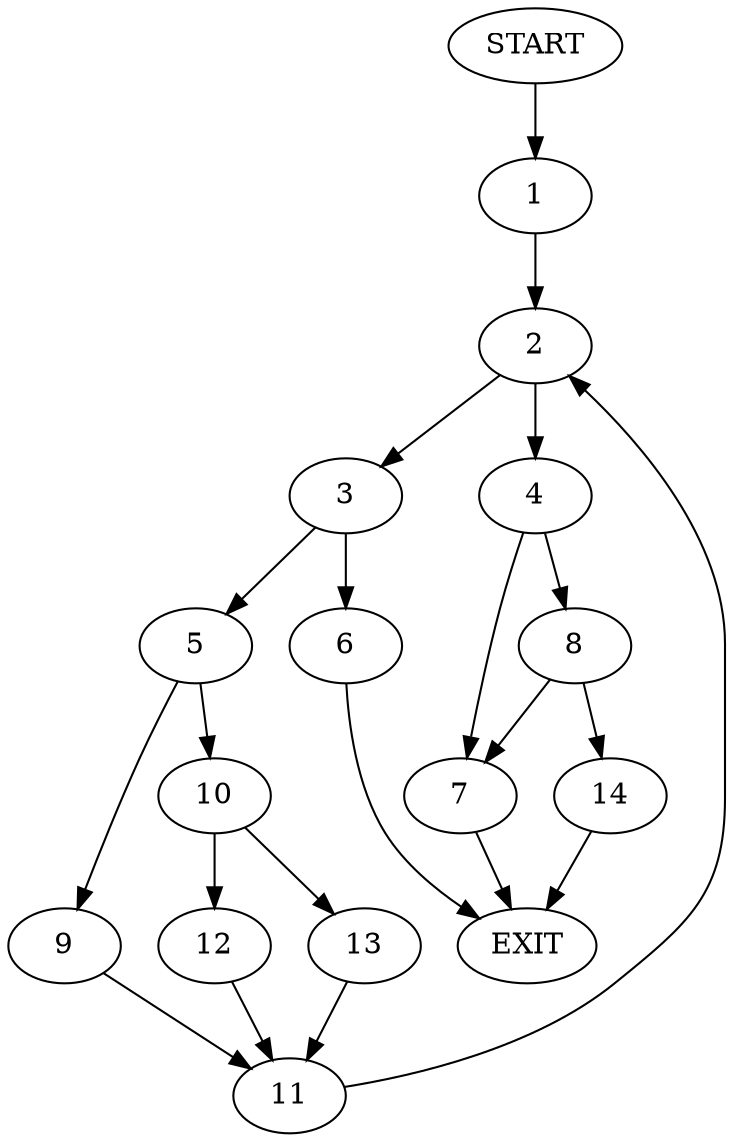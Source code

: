 digraph {
0 [label="START"]
15 [label="EXIT"]
0 -> 1
1 -> 2
2 -> 3
2 -> 4
3 -> 5
3 -> 6
4 -> 7
4 -> 8
5 -> 9
5 -> 10
6 -> 15
9 -> 11
10 -> 12
10 -> 13
11 -> 2
13 -> 11
12 -> 11
8 -> 14
8 -> 7
7 -> 15
14 -> 15
}

